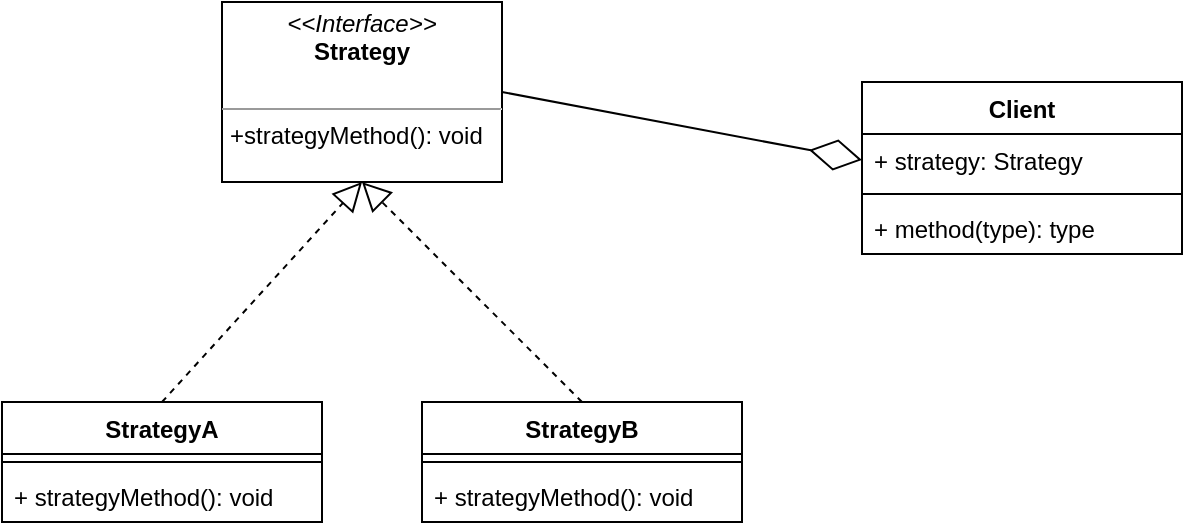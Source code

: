 <mxfile version="13.9.8" type="device"><diagram id="xswCc7QedkzS5sHEbNn-" name="第 1 页"><mxGraphModel dx="921" dy="680" grid="1" gridSize="10" guides="1" tooltips="1" connect="1" arrows="1" fold="1" page="1" pageScale="1" pageWidth="827" pageHeight="1169" math="0" shadow="0"><root><mxCell id="0"/><mxCell id="1" parent="0"/><mxCell id="QT3AeucH4N3ZjTVB1T4j-1" value="&lt;p style=&quot;margin: 0px ; margin-top: 4px ; text-align: center&quot;&gt;&lt;i&gt;&amp;lt;&amp;lt;Interface&amp;gt;&amp;gt;&lt;/i&gt;&lt;br&gt;&lt;b&gt;Strategy&lt;/b&gt;&lt;/p&gt;&lt;p style=&quot;margin: 0px ; margin-left: 4px&quot;&gt;&lt;br&gt;&lt;/p&gt;&lt;hr size=&quot;1&quot;&gt;&lt;p style=&quot;margin: 0px ; margin-left: 4px&quot;&gt;+strategyMethod(): void&lt;br&gt;&lt;/p&gt;" style="verticalAlign=top;align=left;overflow=fill;fontSize=12;fontFamily=Helvetica;html=1;" vertex="1" parent="1"><mxGeometry x="190" y="120" width="140" height="90" as="geometry"/></mxCell><mxCell id="QT3AeucH4N3ZjTVB1T4j-4" value="StrategyA" style="swimlane;fontStyle=1;align=center;verticalAlign=top;childLayout=stackLayout;horizontal=1;startSize=26;horizontalStack=0;resizeParent=1;resizeParentMax=0;resizeLast=0;collapsible=1;marginBottom=0;" vertex="1" parent="1"><mxGeometry x="80" y="320" width="160" height="60" as="geometry"/></mxCell><mxCell id="QT3AeucH4N3ZjTVB1T4j-6" value="" style="line;strokeWidth=1;fillColor=none;align=left;verticalAlign=middle;spacingTop=-1;spacingLeft=3;spacingRight=3;rotatable=0;labelPosition=right;points=[];portConstraint=eastwest;" vertex="1" parent="QT3AeucH4N3ZjTVB1T4j-4"><mxGeometry y="26" width="160" height="8" as="geometry"/></mxCell><mxCell id="QT3AeucH4N3ZjTVB1T4j-7" value="+ strategyMethod(): void" style="text;strokeColor=none;fillColor=none;align=left;verticalAlign=top;spacingLeft=4;spacingRight=4;overflow=hidden;rotatable=0;points=[[0,0.5],[1,0.5]];portConstraint=eastwest;" vertex="1" parent="QT3AeucH4N3ZjTVB1T4j-4"><mxGeometry y="34" width="160" height="26" as="geometry"/></mxCell><mxCell id="QT3AeucH4N3ZjTVB1T4j-8" value="" style="endArrow=block;dashed=1;endFill=0;endSize=12;html=1;exitX=0.5;exitY=0;exitDx=0;exitDy=0;entryX=0.5;entryY=1;entryDx=0;entryDy=0;" edge="1" parent="1" source="QT3AeucH4N3ZjTVB1T4j-4" target="QT3AeucH4N3ZjTVB1T4j-1"><mxGeometry width="160" relative="1" as="geometry"><mxPoint x="330" y="350" as="sourcePoint"/><mxPoint x="490" y="350" as="targetPoint"/></mxGeometry></mxCell><mxCell id="QT3AeucH4N3ZjTVB1T4j-9" value="StrategyB" style="swimlane;fontStyle=1;align=center;verticalAlign=top;childLayout=stackLayout;horizontal=1;startSize=26;horizontalStack=0;resizeParent=1;resizeParentMax=0;resizeLast=0;collapsible=1;marginBottom=0;" vertex="1" parent="1"><mxGeometry x="290" y="320" width="160" height="60" as="geometry"/></mxCell><mxCell id="QT3AeucH4N3ZjTVB1T4j-10" value="" style="line;strokeWidth=1;fillColor=none;align=left;verticalAlign=middle;spacingTop=-1;spacingLeft=3;spacingRight=3;rotatable=0;labelPosition=right;points=[];portConstraint=eastwest;" vertex="1" parent="QT3AeucH4N3ZjTVB1T4j-9"><mxGeometry y="26" width="160" height="8" as="geometry"/></mxCell><mxCell id="QT3AeucH4N3ZjTVB1T4j-11" value="+ strategyMethod(): void" style="text;strokeColor=none;fillColor=none;align=left;verticalAlign=top;spacingLeft=4;spacingRight=4;overflow=hidden;rotatable=0;points=[[0,0.5],[1,0.5]];portConstraint=eastwest;" vertex="1" parent="QT3AeucH4N3ZjTVB1T4j-9"><mxGeometry y="34" width="160" height="26" as="geometry"/></mxCell><mxCell id="QT3AeucH4N3ZjTVB1T4j-12" value="" style="endArrow=block;dashed=1;endFill=0;endSize=12;html=1;exitX=0.5;exitY=0;exitDx=0;exitDy=0;entryX=0.5;entryY=1;entryDx=0;entryDy=0;" edge="1" parent="1" source="QT3AeucH4N3ZjTVB1T4j-9" target="QT3AeucH4N3ZjTVB1T4j-1"><mxGeometry width="160" relative="1" as="geometry"><mxPoint x="170" y="330" as="sourcePoint"/><mxPoint x="310" y="220" as="targetPoint"/></mxGeometry></mxCell><mxCell id="QT3AeucH4N3ZjTVB1T4j-16" value="Client" style="swimlane;fontStyle=1;align=center;verticalAlign=top;childLayout=stackLayout;horizontal=1;startSize=26;horizontalStack=0;resizeParent=1;resizeParentMax=0;resizeLast=0;collapsible=1;marginBottom=0;" vertex="1" parent="1"><mxGeometry x="510" y="160" width="160" height="86" as="geometry"/></mxCell><mxCell id="QT3AeucH4N3ZjTVB1T4j-17" value="+ strategy: Strategy" style="text;strokeColor=none;fillColor=none;align=left;verticalAlign=top;spacingLeft=4;spacingRight=4;overflow=hidden;rotatable=0;points=[[0,0.5],[1,0.5]];portConstraint=eastwest;" vertex="1" parent="QT3AeucH4N3ZjTVB1T4j-16"><mxGeometry y="26" width="160" height="26" as="geometry"/></mxCell><mxCell id="QT3AeucH4N3ZjTVB1T4j-18" value="" style="line;strokeWidth=1;fillColor=none;align=left;verticalAlign=middle;spacingTop=-1;spacingLeft=3;spacingRight=3;rotatable=0;labelPosition=right;points=[];portConstraint=eastwest;" vertex="1" parent="QT3AeucH4N3ZjTVB1T4j-16"><mxGeometry y="52" width="160" height="8" as="geometry"/></mxCell><mxCell id="QT3AeucH4N3ZjTVB1T4j-19" value="+ method(type): type" style="text;strokeColor=none;fillColor=none;align=left;verticalAlign=top;spacingLeft=4;spacingRight=4;overflow=hidden;rotatable=0;points=[[0,0.5],[1,0.5]];portConstraint=eastwest;" vertex="1" parent="QT3AeucH4N3ZjTVB1T4j-16"><mxGeometry y="60" width="160" height="26" as="geometry"/></mxCell><mxCell id="QT3AeucH4N3ZjTVB1T4j-20" value="" style="endArrow=diamondThin;endFill=0;endSize=24;html=1;exitX=1;exitY=0.5;exitDx=0;exitDy=0;entryX=0;entryY=0.5;entryDx=0;entryDy=0;" edge="1" parent="1" source="QT3AeucH4N3ZjTVB1T4j-1" target="QT3AeucH4N3ZjTVB1T4j-17"><mxGeometry width="160" relative="1" as="geometry"><mxPoint x="400" y="110" as="sourcePoint"/><mxPoint x="560" y="110" as="targetPoint"/></mxGeometry></mxCell></root></mxGraphModel></diagram></mxfile>